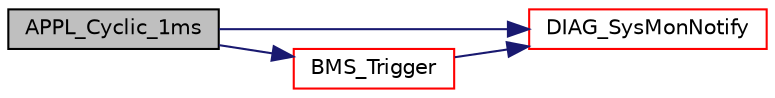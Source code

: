 digraph "APPL_Cyclic_1ms"
{
  edge [fontname="Helvetica",fontsize="10",labelfontname="Helvetica",labelfontsize="10"];
  node [fontname="Helvetica",fontsize="10",shape=record];
  rankdir="LR";
  Node83 [label="APPL_Cyclic_1ms",height=0.2,width=0.4,color="black", fillcolor="grey75", style="filled", fontcolor="black"];
  Node83 -> Node84 [color="midnightblue",fontsize="10",style="solid",fontname="Helvetica"];
  Node84 [label="DIAG_SysMonNotify",height=0.2,width=0.4,color="red", fillcolor="white", style="filled",URL="$diag_8c.html#a7970909aa22bb87427a96c694fbab0e4",tooltip="DIAG_SysMonNotify has to be called in every function using the system monitoring. ..."];
  Node83 -> Node86 [color="midnightblue",fontsize="10",style="solid",fontname="Helvetica"];
  Node86 [label="BMS_Trigger",height=0.2,width=0.4,color="red", fillcolor="white", style="filled",URL="$bms_8c.html#a954a05b20669dc00663c4f0f2a729fcd",tooltip="trigger function for the SYS driver state machine. "];
  Node86 -> Node84 [color="midnightblue",fontsize="10",style="solid",fontname="Helvetica"];
}

